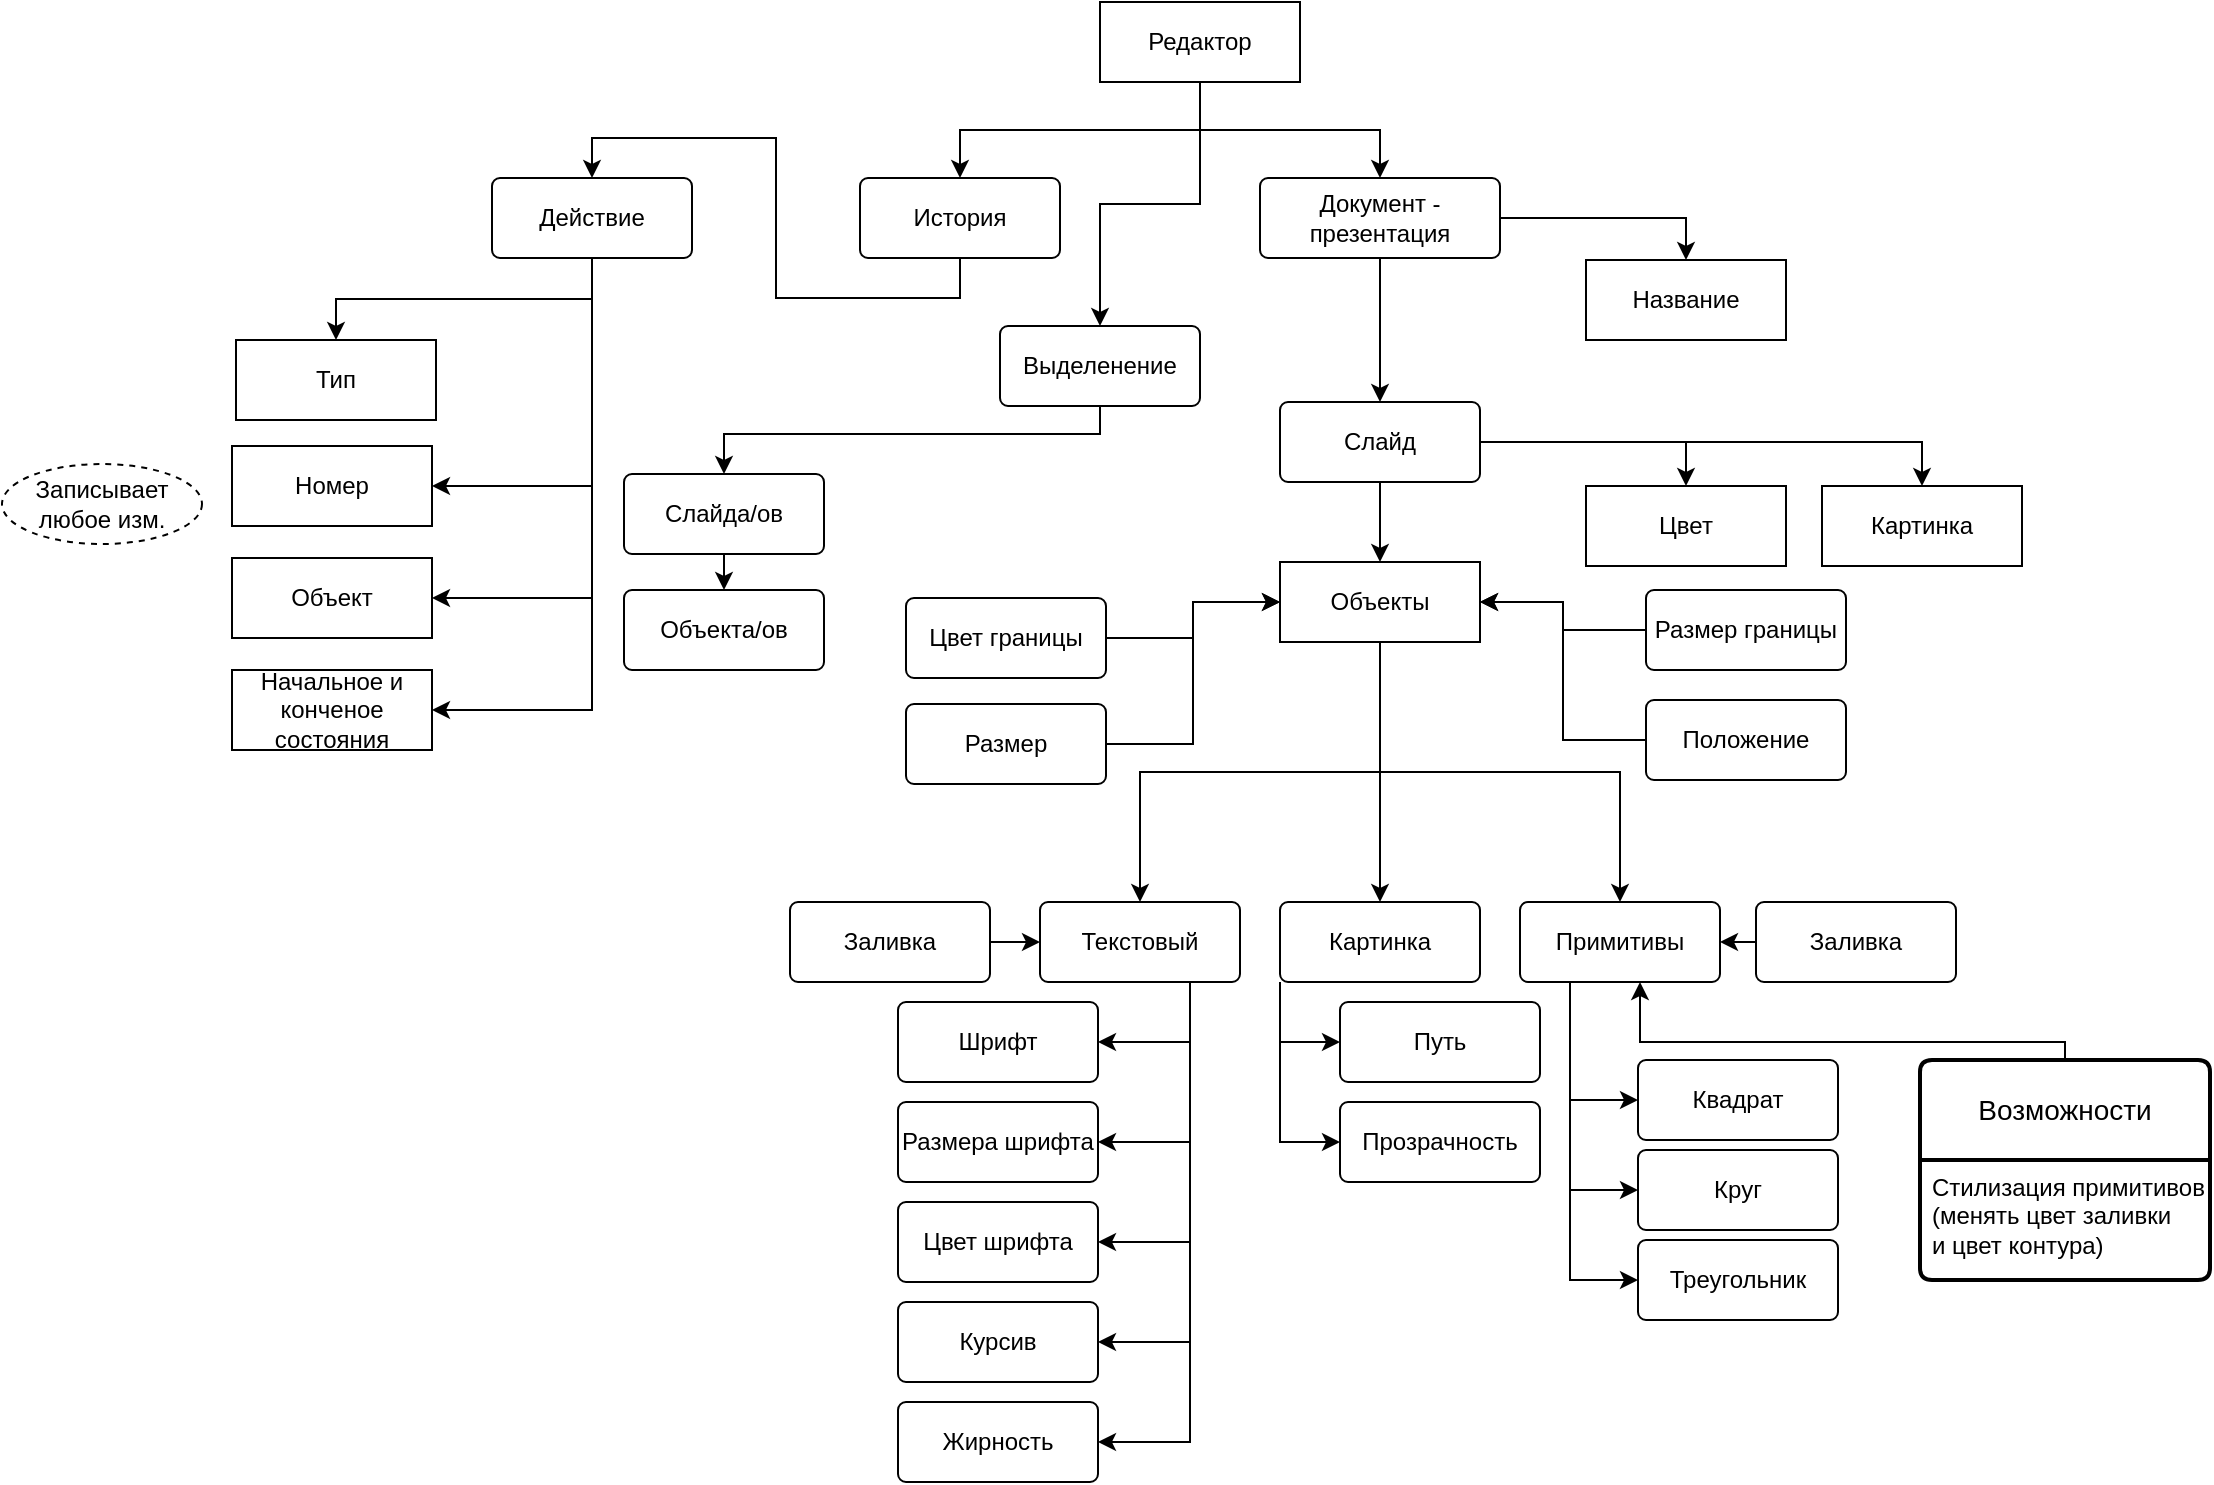 <mxfile version="20.5.3" type="embed"><diagram name="Page-1" id="tSNvVeP32w1JNduM2oPn"><mxGraphModel dx="902" dy="671" grid="0" gridSize="9" guides="1" tooltips="1" connect="1" arrows="1" fold="1" page="1" pageScale="1" pageWidth="1654" pageHeight="1169" math="0" shadow="0"><root><mxCell id="0"/><mxCell id="1" parent="0"/><mxCell id="wPhsgIW06foIdjOwm0GP-9" style="edgeStyle=orthogonalEdgeStyle;rounded=0;orthogonalLoop=1;jettySize=auto;html=1;" parent="1" source="wPhsgIW06foIdjOwm0GP-5" target="wPhsgIW06foIdjOwm0GP-8" edge="1"><mxGeometry relative="1" as="geometry"/></mxCell><mxCell id="MV5Gk9YvVKDqXP2EczdR-105" style="edgeStyle=orthogonalEdgeStyle;rounded=0;orthogonalLoop=1;jettySize=auto;html=1;exitX=1;exitY=0.5;exitDx=0;exitDy=0;entryX=0.5;entryY=0;entryDx=0;entryDy=0;" parent="1" source="wPhsgIW06foIdjOwm0GP-5" target="MV5Gk9YvVKDqXP2EczdR-104" edge="1"><mxGeometry relative="1" as="geometry"/></mxCell><mxCell id="wPhsgIW06foIdjOwm0GP-5" value="Документ - презентация" style="rounded=1;arcSize=10;whiteSpace=wrap;html=1;align=center;" parent="1" vertex="1"><mxGeometry x="734" y="204" width="120" height="40" as="geometry"/></mxCell><mxCell id="wPhsgIW06foIdjOwm0GP-18" value="" style="edgeStyle=orthogonalEdgeStyle;rounded=0;orthogonalLoop=1;jettySize=auto;html=1;" parent="1" source="wPhsgIW06foIdjOwm0GP-8" target="wPhsgIW06foIdjOwm0GP-17" edge="1"><mxGeometry relative="1" as="geometry"/></mxCell><mxCell id="MV5Gk9YvVKDqXP2EczdR-78" style="edgeStyle=orthogonalEdgeStyle;rounded=0;orthogonalLoop=1;jettySize=auto;html=1;exitX=1;exitY=0.5;exitDx=0;exitDy=0;entryX=0.5;entryY=0;entryDx=0;entryDy=0;" parent="1" source="wPhsgIW06foIdjOwm0GP-8" target="MV5Gk9YvVKDqXP2EczdR-76" edge="1"><mxGeometry relative="1" as="geometry"/></mxCell><mxCell id="MV5Gk9YvVKDqXP2EczdR-79" style="edgeStyle=orthogonalEdgeStyle;rounded=0;orthogonalLoop=1;jettySize=auto;html=1;exitX=1;exitY=0.5;exitDx=0;exitDy=0;entryX=0.5;entryY=0;entryDx=0;entryDy=0;" parent="1" source="wPhsgIW06foIdjOwm0GP-8" target="MV5Gk9YvVKDqXP2EczdR-77" edge="1"><mxGeometry relative="1" as="geometry"/></mxCell><mxCell id="wPhsgIW06foIdjOwm0GP-8" value="Слайд" style="rounded=1;arcSize=10;whiteSpace=wrap;html=1;align=center;" parent="1" vertex="1"><mxGeometry x="744" y="316" width="100" height="40" as="geometry"/></mxCell><mxCell id="wPhsgIW06foIdjOwm0GP-20" style="edgeStyle=orthogonalEdgeStyle;rounded=0;orthogonalLoop=1;jettySize=auto;html=1;exitX=0.5;exitY=1;exitDx=0;exitDy=0;entryX=0.5;entryY=0;entryDx=0;entryDy=0;" parent="1" source="wPhsgIW06foIdjOwm0GP-17" target="wPhsgIW06foIdjOwm0GP-19" edge="1"><mxGeometry relative="1" as="geometry"/></mxCell><mxCell id="wPhsgIW06foIdjOwm0GP-25" style="edgeStyle=orthogonalEdgeStyle;rounded=0;orthogonalLoop=1;jettySize=auto;html=1;exitX=0.5;exitY=1;exitDx=0;exitDy=0;entryX=0.5;entryY=0;entryDx=0;entryDy=0;" parent="1" source="wPhsgIW06foIdjOwm0GP-17" target="wPhsgIW06foIdjOwm0GP-22" edge="1"><mxGeometry relative="1" as="geometry"/></mxCell><mxCell id="wPhsgIW06foIdjOwm0GP-27" style="edgeStyle=orthogonalEdgeStyle;rounded=0;orthogonalLoop=1;jettySize=auto;html=1;exitX=0.5;exitY=1;exitDx=0;exitDy=0;entryX=0.5;entryY=0;entryDx=0;entryDy=0;" parent="1" source="wPhsgIW06foIdjOwm0GP-17" target="wPhsgIW06foIdjOwm0GP-23" edge="1"><mxGeometry relative="1" as="geometry"/></mxCell><mxCell id="wPhsgIW06foIdjOwm0GP-17" value="Объекты" style="whiteSpace=wrap;html=1;align=center;" parent="1" vertex="1"><mxGeometry x="744" y="396" width="100" height="40" as="geometry"/></mxCell><mxCell id="MV5Gk9YvVKDqXP2EczdR-32" style="edgeStyle=orthogonalEdgeStyle;rounded=0;orthogonalLoop=1;jettySize=auto;html=1;exitX=0.75;exitY=1;exitDx=0;exitDy=0;entryX=1;entryY=0.5;entryDx=0;entryDy=0;" parent="1" source="wPhsgIW06foIdjOwm0GP-19" target="MV5Gk9YvVKDqXP2EczdR-27" edge="1"><mxGeometry relative="1" as="geometry"/></mxCell><mxCell id="MV5Gk9YvVKDqXP2EczdR-33" style="edgeStyle=orthogonalEdgeStyle;rounded=0;orthogonalLoop=1;jettySize=auto;html=1;exitX=0.75;exitY=1;exitDx=0;exitDy=0;entryX=1;entryY=0.5;entryDx=0;entryDy=0;" parent="1" source="wPhsgIW06foIdjOwm0GP-19" target="MV5Gk9YvVKDqXP2EczdR-28" edge="1"><mxGeometry relative="1" as="geometry"/></mxCell><mxCell id="MV5Gk9YvVKDqXP2EczdR-34" style="edgeStyle=orthogonalEdgeStyle;rounded=0;orthogonalLoop=1;jettySize=auto;html=1;exitX=0.75;exitY=1;exitDx=0;exitDy=0;entryX=1;entryY=0.5;entryDx=0;entryDy=0;" parent="1" source="wPhsgIW06foIdjOwm0GP-19" target="MV5Gk9YvVKDqXP2EczdR-29" edge="1"><mxGeometry relative="1" as="geometry"/></mxCell><mxCell id="MV5Gk9YvVKDqXP2EczdR-35" style="edgeStyle=orthogonalEdgeStyle;rounded=0;orthogonalLoop=1;jettySize=auto;html=1;exitX=0.75;exitY=1;exitDx=0;exitDy=0;entryX=1;entryY=0.5;entryDx=0;entryDy=0;" parent="1" source="wPhsgIW06foIdjOwm0GP-19" target="MV5Gk9YvVKDqXP2EczdR-30" edge="1"><mxGeometry relative="1" as="geometry"/></mxCell><mxCell id="MV5Gk9YvVKDqXP2EczdR-37" style="edgeStyle=orthogonalEdgeStyle;rounded=0;orthogonalLoop=1;jettySize=auto;html=1;exitX=0.75;exitY=1;exitDx=0;exitDy=0;entryX=1;entryY=0.5;entryDx=0;entryDy=0;" parent="1" source="wPhsgIW06foIdjOwm0GP-19" target="MV5Gk9YvVKDqXP2EczdR-36" edge="1"><mxGeometry relative="1" as="geometry"/></mxCell><mxCell id="wPhsgIW06foIdjOwm0GP-19" value="Текстовый" style="rounded=1;arcSize=10;whiteSpace=wrap;html=1;align=center;" parent="1" vertex="1"><mxGeometry x="624" y="566" width="100" height="40" as="geometry"/></mxCell><mxCell id="MV5Gk9YvVKDqXP2EczdR-41" style="edgeStyle=orthogonalEdgeStyle;rounded=0;orthogonalLoop=1;jettySize=auto;html=1;exitX=0;exitY=1;exitDx=0;exitDy=0;entryX=0;entryY=0.5;entryDx=0;entryDy=0;" parent="1" source="wPhsgIW06foIdjOwm0GP-22" target="MV5Gk9YvVKDqXP2EczdR-38" edge="1"><mxGeometry relative="1" as="geometry"/></mxCell><mxCell id="MV5Gk9YvVKDqXP2EczdR-42" style="edgeStyle=orthogonalEdgeStyle;rounded=0;orthogonalLoop=1;jettySize=auto;html=1;exitX=0;exitY=1;exitDx=0;exitDy=0;entryX=0;entryY=0.5;entryDx=0;entryDy=0;" parent="1" source="wPhsgIW06foIdjOwm0GP-22" target="MV5Gk9YvVKDqXP2EczdR-39" edge="1"><mxGeometry relative="1" as="geometry"/></mxCell><mxCell id="wPhsgIW06foIdjOwm0GP-22" value="Картинка" style="rounded=1;arcSize=10;whiteSpace=wrap;html=1;align=center;" parent="1" vertex="1"><mxGeometry x="744" y="566" width="100" height="40" as="geometry"/></mxCell><mxCell id="MV5Gk9YvVKDqXP2EczdR-23" style="edgeStyle=orthogonalEdgeStyle;rounded=0;orthogonalLoop=1;jettySize=auto;html=1;exitX=0.25;exitY=1;exitDx=0;exitDy=0;entryX=0;entryY=0.5;entryDx=0;entryDy=0;" parent="1" source="wPhsgIW06foIdjOwm0GP-23" target="MV5Gk9YvVKDqXP2EczdR-17" edge="1"><mxGeometry relative="1" as="geometry"/></mxCell><mxCell id="MV5Gk9YvVKDqXP2EczdR-24" style="edgeStyle=orthogonalEdgeStyle;rounded=0;orthogonalLoop=1;jettySize=auto;html=1;exitX=0.25;exitY=1;exitDx=0;exitDy=0;entryX=0;entryY=0.5;entryDx=0;entryDy=0;" parent="1" source="wPhsgIW06foIdjOwm0GP-23" target="MV5Gk9YvVKDqXP2EczdR-18" edge="1"><mxGeometry relative="1" as="geometry"/></mxCell><mxCell id="MV5Gk9YvVKDqXP2EczdR-25" style="edgeStyle=orthogonalEdgeStyle;rounded=0;orthogonalLoop=1;jettySize=auto;html=1;exitX=0.25;exitY=1;exitDx=0;exitDy=0;entryX=0;entryY=0.5;entryDx=0;entryDy=0;" parent="1" source="wPhsgIW06foIdjOwm0GP-23" target="MV5Gk9YvVKDqXP2EczdR-19" edge="1"><mxGeometry relative="1" as="geometry"/></mxCell><mxCell id="wPhsgIW06foIdjOwm0GP-23" value="Примитивы" style="rounded=1;arcSize=10;whiteSpace=wrap;html=1;align=center;" parent="1" vertex="1"><mxGeometry x="864" y="566" width="100" height="40" as="geometry"/></mxCell><mxCell id="MV5Gk9YvVKDqXP2EczdR-43" style="edgeStyle=orthogonalEdgeStyle;rounded=0;orthogonalLoop=1;jettySize=auto;html=1;" parent="1" source="wPhsgIW06foIdjOwm0GP-54" edge="1"><mxGeometry relative="1" as="geometry"><mxPoint x="924" y="606" as="targetPoint"/><Array as="points"><mxPoint x="1137" y="636"/><mxPoint x="924" y="636"/><mxPoint x="924" y="606"/></Array></mxGeometry></mxCell><mxCell id="wPhsgIW06foIdjOwm0GP-54" value="Возможности" style="swimlane;childLayout=stackLayout;horizontal=1;startSize=50;horizontalStack=0;rounded=1;fontSize=14;fontStyle=0;strokeWidth=2;resizeParent=0;resizeLast=1;shadow=0;dashed=0;align=center;arcSize=4;whiteSpace=wrap;html=1;" parent="1" vertex="1"><mxGeometry x="1064" y="645" width="145" height="110" as="geometry"/></mxCell><mxCell id="wPhsgIW06foIdjOwm0GP-55" value="Стилизация примитивов&lt;br&gt;(менять цвет заливки &lt;br&gt;и цвет контура)&lt;br&gt;" style="align=left;strokeColor=none;fillColor=none;spacingLeft=4;fontSize=12;verticalAlign=top;resizable=0;rotatable=0;part=1;html=1;" parent="wPhsgIW06foIdjOwm0GP-54" vertex="1"><mxGeometry y="50" width="145" height="60" as="geometry"/></mxCell><mxCell id="MV5Gk9YvVKDqXP2EczdR-5" style="edgeStyle=orthogonalEdgeStyle;rounded=0;orthogonalLoop=1;jettySize=auto;html=1;exitX=0.5;exitY=1;exitDx=0;exitDy=0;entryX=0.5;entryY=0;entryDx=0;entryDy=0;" parent="1" source="MV5Gk9YvVKDqXP2EczdR-4" target="wPhsgIW06foIdjOwm0GP-5" edge="1"><mxGeometry relative="1" as="geometry"/></mxCell><mxCell id="MV5Gk9YvVKDqXP2EczdR-7" style="edgeStyle=orthogonalEdgeStyle;rounded=0;orthogonalLoop=1;jettySize=auto;html=1;exitX=0.5;exitY=1;exitDx=0;exitDy=0;entryX=0.5;entryY=0;entryDx=0;entryDy=0;" parent="1" source="MV5Gk9YvVKDqXP2EczdR-4" target="MV5Gk9YvVKDqXP2EczdR-6" edge="1"><mxGeometry relative="1" as="geometry"/></mxCell><mxCell id="MV5Gk9YvVKDqXP2EczdR-80" style="edgeStyle=orthogonalEdgeStyle;rounded=0;orthogonalLoop=1;jettySize=auto;html=1;exitX=0.5;exitY=1;exitDx=0;exitDy=0;" parent="1" source="MV5Gk9YvVKDqXP2EczdR-4" target="MV5Gk9YvVKDqXP2EczdR-45" edge="1"><mxGeometry relative="1" as="geometry"/></mxCell><mxCell id="MV5Gk9YvVKDqXP2EczdR-4" value="Редактор" style="whiteSpace=wrap;html=1;align=center;" parent="1" vertex="1"><mxGeometry x="654" y="116" width="100" height="40" as="geometry"/></mxCell><mxCell id="MV5Gk9YvVKDqXP2EczdR-14" style="edgeStyle=orthogonalEdgeStyle;rounded=0;orthogonalLoop=1;jettySize=auto;html=1;exitX=0.5;exitY=1;exitDx=0;exitDy=0;entryX=0.5;entryY=0;entryDx=0;entryDy=0;" parent="1" source="MV5Gk9YvVKDqXP2EczdR-6" target="MV5Gk9YvVKDqXP2EczdR-12" edge="1"><mxGeometry relative="1" as="geometry"/></mxCell><mxCell id="MV5Gk9YvVKDqXP2EczdR-6" value="История" style="rounded=1;arcSize=10;whiteSpace=wrap;html=1;align=center;" parent="1" vertex="1"><mxGeometry x="534" y="204" width="100" height="40" as="geometry"/></mxCell><mxCell id="MV5Gk9YvVKDqXP2EczdR-70" style="edgeStyle=orthogonalEdgeStyle;rounded=0;orthogonalLoop=1;jettySize=auto;html=1;exitX=0.5;exitY=1;exitDx=0;exitDy=0;" parent="1" source="MV5Gk9YvVKDqXP2EczdR-12" target="MV5Gk9YvVKDqXP2EczdR-62" edge="1"><mxGeometry relative="1" as="geometry"/></mxCell><mxCell id="MV5Gk9YvVKDqXP2EczdR-71" style="edgeStyle=orthogonalEdgeStyle;rounded=0;orthogonalLoop=1;jettySize=auto;html=1;exitX=0.5;exitY=1;exitDx=0;exitDy=0;entryX=1;entryY=0.5;entryDx=0;entryDy=0;" parent="1" source="MV5Gk9YvVKDqXP2EczdR-12" target="MV5Gk9YvVKDqXP2EczdR-60" edge="1"><mxGeometry relative="1" as="geometry"/></mxCell><mxCell id="MV5Gk9YvVKDqXP2EczdR-72" style="edgeStyle=orthogonalEdgeStyle;rounded=0;orthogonalLoop=1;jettySize=auto;html=1;exitX=0.5;exitY=1;exitDx=0;exitDy=0;entryX=1;entryY=0.5;entryDx=0;entryDy=0;" parent="1" source="MV5Gk9YvVKDqXP2EczdR-12" target="MV5Gk9YvVKDqXP2EczdR-61" edge="1"><mxGeometry relative="1" as="geometry"/></mxCell><mxCell id="MV5Gk9YvVKDqXP2EczdR-75" style="edgeStyle=orthogonalEdgeStyle;rounded=0;orthogonalLoop=1;jettySize=auto;html=1;exitX=0.5;exitY=1;exitDx=0;exitDy=0;entryX=1;entryY=0.5;entryDx=0;entryDy=0;" parent="1" source="MV5Gk9YvVKDqXP2EczdR-12" target="MV5Gk9YvVKDqXP2EczdR-74" edge="1"><mxGeometry relative="1" as="geometry"/></mxCell><mxCell id="MV5Gk9YvVKDqXP2EczdR-12" value="Действие" style="rounded=1;arcSize=10;whiteSpace=wrap;html=1;align=center;" parent="1" vertex="1"><mxGeometry x="350" y="204" width="100" height="40" as="geometry"/></mxCell><mxCell id="MV5Gk9YvVKDqXP2EczdR-17" value="Квадрат" style="rounded=1;arcSize=10;whiteSpace=wrap;html=1;align=center;" parent="1" vertex="1"><mxGeometry x="923" y="645" width="100" height="40" as="geometry"/></mxCell><mxCell id="MV5Gk9YvVKDqXP2EczdR-18" value="Круг" style="rounded=1;arcSize=10;whiteSpace=wrap;html=1;align=center;" parent="1" vertex="1"><mxGeometry x="923" y="690" width="100" height="40" as="geometry"/></mxCell><mxCell id="MV5Gk9YvVKDqXP2EczdR-19" value="Треугольник" style="rounded=1;arcSize=10;whiteSpace=wrap;html=1;align=center;" parent="1" vertex="1"><mxGeometry x="923" y="735" width="100" height="40" as="geometry"/></mxCell><mxCell id="MV5Gk9YvVKDqXP2EczdR-27" value="Шрифт" style="rounded=1;arcSize=10;whiteSpace=wrap;html=1;align=center;" parent="1" vertex="1"><mxGeometry x="553" y="616" width="100" height="40" as="geometry"/></mxCell><mxCell id="MV5Gk9YvVKDqXP2EczdR-28" value="Размера шрифта" style="rounded=1;arcSize=10;whiteSpace=wrap;html=1;align=center;" parent="1" vertex="1"><mxGeometry x="553" y="666" width="100" height="40" as="geometry"/></mxCell><mxCell id="MV5Gk9YvVKDqXP2EczdR-29" value="Цвет шрифта" style="rounded=1;arcSize=10;whiteSpace=wrap;html=1;align=center;" parent="1" vertex="1"><mxGeometry x="553" y="716" width="100" height="40" as="geometry"/></mxCell><mxCell id="MV5Gk9YvVKDqXP2EczdR-30" value="Курсив" style="rounded=1;arcSize=10;whiteSpace=wrap;html=1;align=center;" parent="1" vertex="1"><mxGeometry x="553" y="766" width="100" height="40" as="geometry"/></mxCell><mxCell id="MV5Gk9YvVKDqXP2EczdR-36" value="Жирность" style="rounded=1;arcSize=10;whiteSpace=wrap;html=1;align=center;" parent="1" vertex="1"><mxGeometry x="553" y="816" width="100" height="40" as="geometry"/></mxCell><mxCell id="MV5Gk9YvVKDqXP2EczdR-38" value="Путь" style="rounded=1;arcSize=10;whiteSpace=wrap;html=1;align=center;" parent="1" vertex="1"><mxGeometry x="774" y="616" width="100" height="40" as="geometry"/></mxCell><mxCell id="MV5Gk9YvVKDqXP2EczdR-39" value="Прозрачность" style="rounded=1;arcSize=10;whiteSpace=wrap;html=1;align=center;" parent="1" vertex="1"><mxGeometry x="774" y="666" width="100" height="40" as="geometry"/></mxCell><mxCell id="MV5Gk9YvVKDqXP2EczdR-82" style="edgeStyle=orthogonalEdgeStyle;rounded=0;orthogonalLoop=1;jettySize=auto;html=1;exitX=0.5;exitY=1;exitDx=0;exitDy=0;entryX=0.5;entryY=0;entryDx=0;entryDy=0;" parent="1" source="MV5Gk9YvVKDqXP2EczdR-45" target="MV5Gk9YvVKDqXP2EczdR-55" edge="1"><mxGeometry relative="1" as="geometry"><Array as="points"><mxPoint x="654" y="332"/><mxPoint x="466" y="332"/></Array></mxGeometry></mxCell><mxCell id="MV5Gk9YvVKDqXP2EczdR-45" value="Выделенение" style="rounded=1;arcSize=10;whiteSpace=wrap;html=1;align=center;" parent="1" vertex="1"><mxGeometry x="604" y="278" width="100" height="40" as="geometry"/></mxCell><mxCell id="MV5Gk9YvVKDqXP2EczdR-47" value="Записывает любое изм." style="ellipse;whiteSpace=wrap;html=1;align=center;dashed=1;" parent="1" vertex="1"><mxGeometry x="105" y="347" width="100" height="40" as="geometry"/></mxCell><mxCell id="MV5Gk9YvVKDqXP2EczdR-106" style="edgeStyle=orthogonalEdgeStyle;rounded=0;orthogonalLoop=1;jettySize=auto;html=1;exitX=0.5;exitY=1;exitDx=0;exitDy=0;entryX=0.5;entryY=0;entryDx=0;entryDy=0;" parent="1" source="MV5Gk9YvVKDqXP2EczdR-55" target="MV5Gk9YvVKDqXP2EczdR-56" edge="1"><mxGeometry relative="1" as="geometry"/></mxCell><mxCell id="MV5Gk9YvVKDqXP2EczdR-55" value="Слайда/ов" style="rounded=1;arcSize=10;whiteSpace=wrap;html=1;align=center;" parent="1" vertex="1"><mxGeometry x="416" y="352" width="100" height="40" as="geometry"/></mxCell><mxCell id="MV5Gk9YvVKDqXP2EczdR-56" value="Объекта/ов" style="rounded=1;arcSize=10;whiteSpace=wrap;html=1;align=center;" parent="1" vertex="1"><mxGeometry x="416" y="410" width="100" height="40" as="geometry"/></mxCell><mxCell id="MV5Gk9YvVKDqXP2EczdR-60" value="Номер" style="whiteSpace=wrap;html=1;align=center;" parent="1" vertex="1"><mxGeometry x="220" y="338" width="100" height="40" as="geometry"/></mxCell><mxCell id="MV5Gk9YvVKDqXP2EczdR-61" value="Объект" style="whiteSpace=wrap;html=1;align=center;" parent="1" vertex="1"><mxGeometry x="220" y="394" width="100" height="40" as="geometry"/></mxCell><mxCell id="MV5Gk9YvVKDqXP2EczdR-62" value="Тип" style="whiteSpace=wrap;html=1;align=center;" parent="1" vertex="1"><mxGeometry x="222" y="285" width="100" height="40" as="geometry"/></mxCell><mxCell id="MV5Gk9YvVKDqXP2EczdR-74" value="Начальное и конченое состояния" style="whiteSpace=wrap;html=1;align=center;" parent="1" vertex="1"><mxGeometry x="220" y="450" width="100" height="40" as="geometry"/></mxCell><mxCell id="MV5Gk9YvVKDqXP2EczdR-76" value="Цвет" style="whiteSpace=wrap;html=1;align=center;" parent="1" vertex="1"><mxGeometry x="897" y="358" width="100" height="40" as="geometry"/></mxCell><mxCell id="MV5Gk9YvVKDqXP2EczdR-77" value="Картинка" style="whiteSpace=wrap;html=1;align=center;" parent="1" vertex="1"><mxGeometry x="1015" y="358" width="100" height="40" as="geometry"/></mxCell><mxCell id="MV5Gk9YvVKDqXP2EczdR-90" style="edgeStyle=orthogonalEdgeStyle;rounded=0;orthogonalLoop=1;jettySize=auto;html=1;entryX=1;entryY=0.5;entryDx=0;entryDy=0;" parent="1" source="MV5Gk9YvVKDqXP2EczdR-83" target="wPhsgIW06foIdjOwm0GP-17" edge="1"><mxGeometry relative="1" as="geometry"/></mxCell><mxCell id="MV5Gk9YvVKDqXP2EczdR-83" value="Размер границы" style="rounded=1;arcSize=10;whiteSpace=wrap;html=1;align=center;" parent="1" vertex="1"><mxGeometry x="927" y="410" width="100" height="40" as="geometry"/></mxCell><mxCell id="MV5Gk9YvVKDqXP2EczdR-89" style="edgeStyle=orthogonalEdgeStyle;rounded=0;orthogonalLoop=1;jettySize=auto;html=1;exitX=1;exitY=0.5;exitDx=0;exitDy=0;entryX=0;entryY=0.5;entryDx=0;entryDy=0;" parent="1" source="MV5Gk9YvVKDqXP2EczdR-85" target="wPhsgIW06foIdjOwm0GP-17" edge="1"><mxGeometry relative="1" as="geometry"/></mxCell><mxCell id="MV5Gk9YvVKDqXP2EczdR-85" value="Цвет границы" style="rounded=1;arcSize=10;whiteSpace=wrap;html=1;align=center;" parent="1" vertex="1"><mxGeometry x="557" y="414" width="100" height="40" as="geometry"/></mxCell><mxCell id="MV5Gk9YvVKDqXP2EczdR-91" style="edgeStyle=orthogonalEdgeStyle;rounded=0;orthogonalLoop=1;jettySize=auto;html=1;entryX=1;entryY=0.5;entryDx=0;entryDy=0;" parent="1" source="MV5Gk9YvVKDqXP2EczdR-87" target="wPhsgIW06foIdjOwm0GP-17" edge="1"><mxGeometry relative="1" as="geometry"/></mxCell><mxCell id="MV5Gk9YvVKDqXP2EczdR-87" value="Положение" style="rounded=1;arcSize=10;whiteSpace=wrap;html=1;align=center;" parent="1" vertex="1"><mxGeometry x="927" y="465" width="100" height="40" as="geometry"/></mxCell><mxCell id="MV5Gk9YvVKDqXP2EczdR-93" style="edgeStyle=orthogonalEdgeStyle;rounded=0;orthogonalLoop=1;jettySize=auto;html=1;entryX=0;entryY=0.5;entryDx=0;entryDy=0;" parent="1" source="MV5Gk9YvVKDqXP2EczdR-92" target="wPhsgIW06foIdjOwm0GP-17" edge="1"><mxGeometry relative="1" as="geometry"/></mxCell><mxCell id="MV5Gk9YvVKDqXP2EczdR-92" value="Размер" style="rounded=1;arcSize=10;whiteSpace=wrap;html=1;align=center;" parent="1" vertex="1"><mxGeometry x="557" y="467" width="100" height="40" as="geometry"/></mxCell><mxCell id="MV5Gk9YvVKDqXP2EczdR-97" style="edgeStyle=orthogonalEdgeStyle;rounded=0;orthogonalLoop=1;jettySize=auto;html=1;entryX=0;entryY=0.5;entryDx=0;entryDy=0;" parent="1" source="MV5Gk9YvVKDqXP2EczdR-96" target="wPhsgIW06foIdjOwm0GP-19" edge="1"><mxGeometry relative="1" as="geometry"/></mxCell><mxCell id="MV5Gk9YvVKDqXP2EczdR-96" value="Заливка" style="rounded=1;arcSize=10;whiteSpace=wrap;html=1;align=center;" parent="1" vertex="1"><mxGeometry x="499" y="566" width="100" height="40" as="geometry"/></mxCell><mxCell id="MV5Gk9YvVKDqXP2EczdR-100" style="edgeStyle=orthogonalEdgeStyle;rounded=0;orthogonalLoop=1;jettySize=auto;html=1;exitX=0;exitY=0.5;exitDx=0;exitDy=0;entryX=1;entryY=0.5;entryDx=0;entryDy=0;" parent="1" source="MV5Gk9YvVKDqXP2EczdR-98" target="wPhsgIW06foIdjOwm0GP-23" edge="1"><mxGeometry relative="1" as="geometry"/></mxCell><mxCell id="MV5Gk9YvVKDqXP2EczdR-98" value="Заливка" style="rounded=1;arcSize=10;whiteSpace=wrap;html=1;align=center;" parent="1" vertex="1"><mxGeometry x="982" y="566" width="100" height="40" as="geometry"/></mxCell><mxCell id="MV5Gk9YvVKDqXP2EczdR-104" value="Название" style="whiteSpace=wrap;html=1;align=center;" parent="1" vertex="1"><mxGeometry x="897" y="245" width="100" height="40" as="geometry"/></mxCell></root></mxGraphModel></diagram></mxfile>